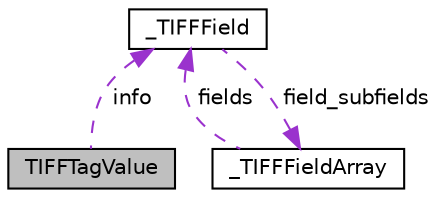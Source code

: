 digraph "TIFFTagValue"
{
  edge [fontname="Helvetica",fontsize="10",labelfontname="Helvetica",labelfontsize="10"];
  node [fontname="Helvetica",fontsize="10",shape=record];
  Node1 [label="TIFFTagValue",height=0.2,width=0.4,color="black", fillcolor="grey75", style="filled", fontcolor="black"];
  Node2 -> Node1 [dir="back",color="darkorchid3",fontsize="10",style="dashed",label=" info" ,fontname="Helvetica"];
  Node2 [label="_TIFFField",height=0.2,width=0.4,color="black", fillcolor="white", style="filled",URL="$struct___t_i_f_f_field.html"];
  Node3 -> Node2 [dir="back",color="darkorchid3",fontsize="10",style="dashed",label=" field_subfields" ,fontname="Helvetica"];
  Node3 [label="_TIFFFieldArray",height=0.2,width=0.4,color="black", fillcolor="white", style="filled",URL="$struct___t_i_f_f_field_array.html"];
  Node2 -> Node3 [dir="back",color="darkorchid3",fontsize="10",style="dashed",label=" fields" ,fontname="Helvetica"];
}
